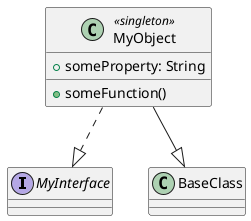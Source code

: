 @startuml

interface MyInterface
class BaseClass

class MyObject <<singleton>> {
  + someProperty: String
  + someFunction()
}

MyObject --|> BaseClass
MyObject ..|> MyInterface

@enduml